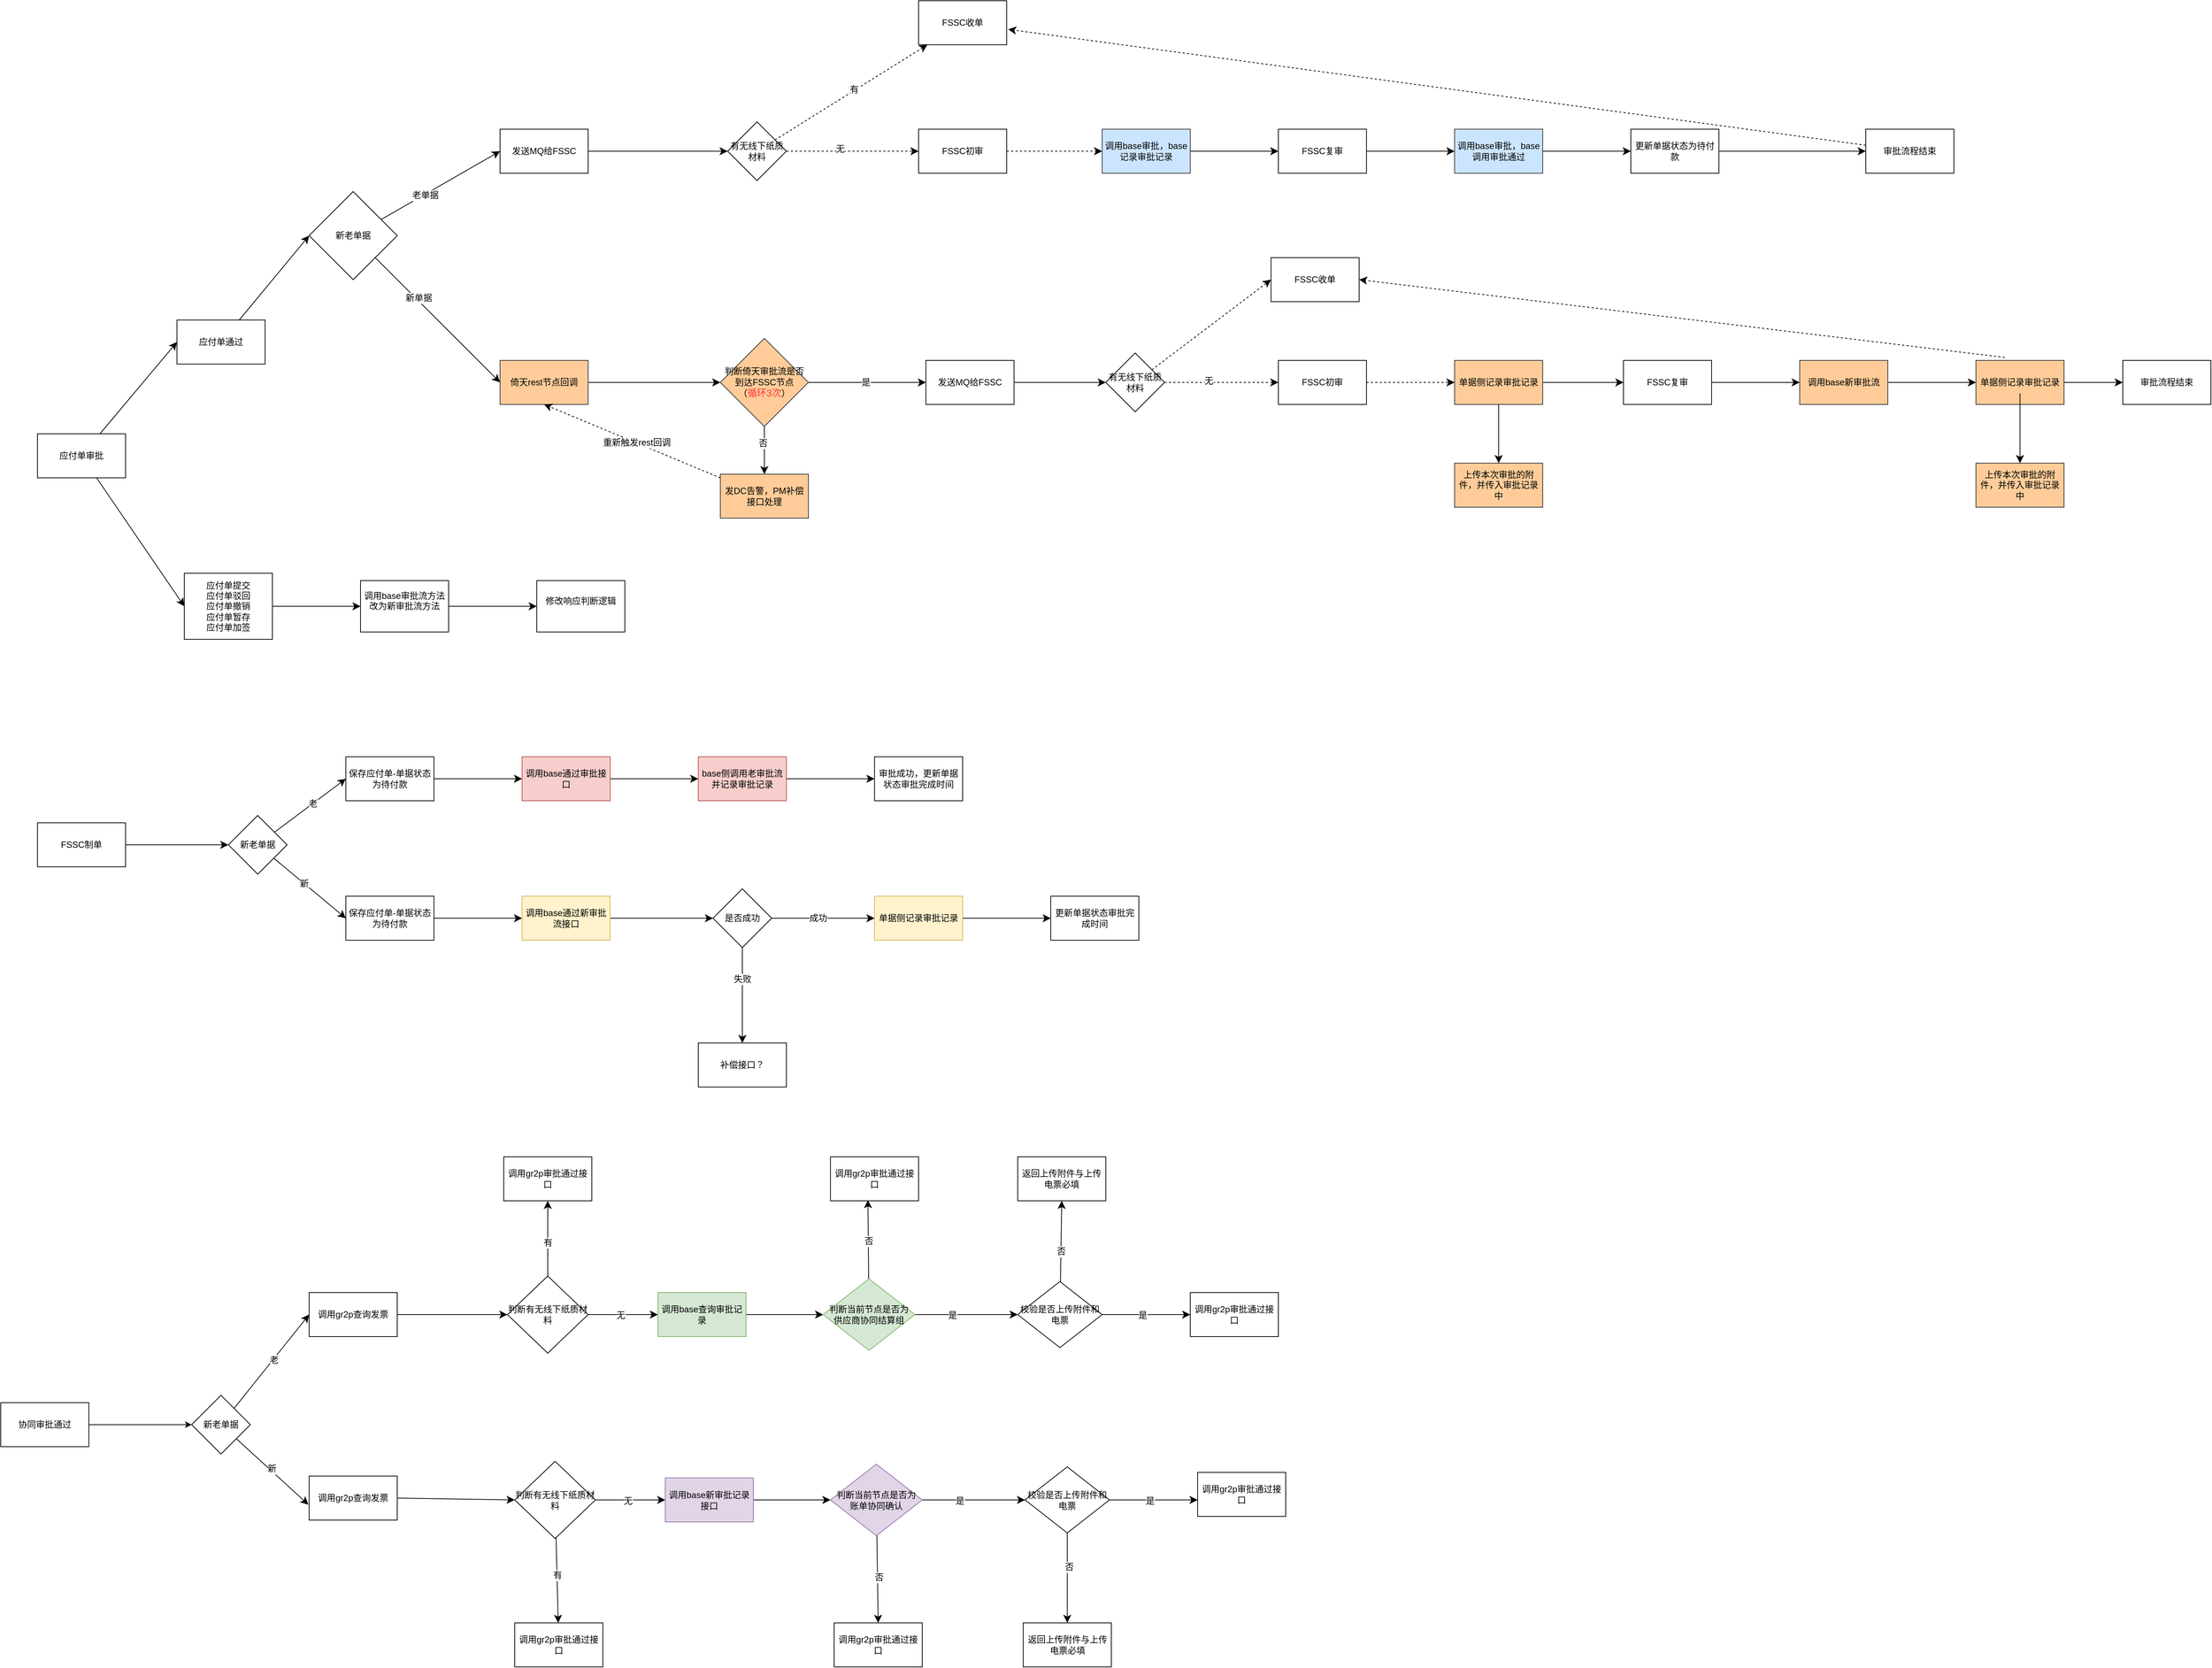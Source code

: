 <mxfile version="24.7.6">
  <diagram name="第 1 页" id="cN7nsFnijPlamDQdkUG-">
    <mxGraphModel dx="1687" dy="989" grid="1" gridSize="10" guides="1" tooltips="1" connect="1" arrows="1" fold="1" page="1" pageScale="1" pageWidth="5000" pageHeight="20000" math="0" shadow="0">
      <root>
        <mxCell id="0" />
        <mxCell id="1" parent="0" />
        <mxCell id="KhluZh3JoP7vQR8Mc1Ra-41" value="" style="edgeStyle=none;curved=1;rounded=0;orthogonalLoop=1;jettySize=auto;html=1;fontSize=12;startSize=8;endSize=8;entryX=0;entryY=0.5;entryDx=0;entryDy=0;" parent="1" source="KhluZh3JoP7vQR8Mc1Ra-43" target="KhluZh3JoP7vQR8Mc1Ra-45" edge="1">
          <mxGeometry relative="1" as="geometry" />
        </mxCell>
        <mxCell id="KhluZh3JoP7vQR8Mc1Ra-42" value="" style="edgeStyle=none;curved=1;rounded=0;orthogonalLoop=1;jettySize=auto;html=1;fontSize=12;startSize=8;endSize=8;entryX=0;entryY=0.5;entryDx=0;entryDy=0;" parent="1" source="KhluZh3JoP7vQR8Mc1Ra-43" target="KhluZh3JoP7vQR8Mc1Ra-46" edge="1">
          <mxGeometry relative="1" as="geometry" />
        </mxCell>
        <mxCell id="KhluZh3JoP7vQR8Mc1Ra-43" value="应付单审批" style="rounded=0;whiteSpace=wrap;html=1;" parent="1" vertex="1">
          <mxGeometry x="150" y="1490" width="120" height="60" as="geometry" />
        </mxCell>
        <mxCell id="KhluZh3JoP7vQR8Mc1Ra-44" value="" style="edgeStyle=none;curved=1;rounded=0;orthogonalLoop=1;jettySize=auto;html=1;fontSize=12;startSize=8;endSize=8;entryX=0;entryY=0.5;entryDx=0;entryDy=0;" parent="1" source="KhluZh3JoP7vQR8Mc1Ra-77" target="KhluZh3JoP7vQR8Mc1Ra-60" edge="1">
          <mxGeometry relative="1" as="geometry">
            <mxPoint x="664.906" y="1420.094" as="targetPoint" />
          </mxGeometry>
        </mxCell>
        <mxCell id="KhluZh3JoP7vQR8Mc1Ra-78" value="新单据" style="edgeLabel;html=1;align=center;verticalAlign=middle;resizable=0;points=[];fontSize=12;" parent="KhluZh3JoP7vQR8Mc1Ra-44" vertex="1" connectable="0">
          <mxGeometry x="-0.334" y="3" relative="1" as="geometry">
            <mxPoint as="offset" />
          </mxGeometry>
        </mxCell>
        <mxCell id="KhluZh3JoP7vQR8Mc1Ra-76" style="edgeStyle=none;curved=1;rounded=0;orthogonalLoop=1;jettySize=auto;html=1;fontSize=12;startSize=8;endSize=8;entryX=0;entryY=0.5;entryDx=0;entryDy=0;" parent="1" source="KhluZh3JoP7vQR8Mc1Ra-45" target="KhluZh3JoP7vQR8Mc1Ra-77" edge="1">
          <mxGeometry relative="1" as="geometry">
            <mxPoint x="570" y="1120" as="targetPoint" />
          </mxGeometry>
        </mxCell>
        <mxCell id="KhluZh3JoP7vQR8Mc1Ra-45" value="应付单通过" style="rounded=0;whiteSpace=wrap;html=1;" parent="1" vertex="1">
          <mxGeometry x="340" y="1335" width="120" height="60" as="geometry" />
        </mxCell>
        <mxCell id="KhluZh3JoP7vQR8Mc1Ra-125" value="" style="edgeStyle=none;curved=1;rounded=0;orthogonalLoop=1;jettySize=auto;html=1;fontSize=12;startSize=8;endSize=8;" parent="1" source="KhluZh3JoP7vQR8Mc1Ra-46" target="KhluZh3JoP7vQR8Mc1Ra-124" edge="1">
          <mxGeometry relative="1" as="geometry" />
        </mxCell>
        <mxCell id="KhluZh3JoP7vQR8Mc1Ra-46" value="&lt;div&gt;&lt;span style=&quot;background-color: initial;&quot;&gt;应付单提交&lt;/span&gt;&lt;br&gt;&lt;/div&gt;应付单驳回&lt;div&gt;应付单撤销&lt;br&gt;&lt;div&gt;应付单暂存&lt;/div&gt;&lt;div&gt;应付单加签&lt;/div&gt;&lt;/div&gt;" style="rounded=0;whiteSpace=wrap;html=1;" parent="1" vertex="1">
          <mxGeometry x="350" y="1680" width="120" height="90" as="geometry" />
        </mxCell>
        <mxCell id="KhluZh3JoP7vQR8Mc1Ra-71" value="是" style="edgeStyle=none;curved=1;rounded=0;orthogonalLoop=1;jettySize=auto;html=1;fontSize=12;startSize=8;endSize=8;" parent="1" edge="1">
          <mxGeometry relative="1" as="geometry">
            <mxPoint x="720" y="1445" as="sourcePoint" />
            <Array as="points" />
          </mxGeometry>
        </mxCell>
        <mxCell id="KhluZh3JoP7vQR8Mc1Ra-51" value="" style="edgeStyle=none;curved=1;rounded=0;orthogonalLoop=1;jettySize=auto;html=1;fontSize=12;startSize=8;endSize=8;dashed=1;" parent="1" source="KhluZh3JoP7vQR8Mc1Ra-52" target="KhluZh3JoP7vQR8Mc1Ra-54" edge="1">
          <mxGeometry relative="1" as="geometry" />
        </mxCell>
        <mxCell id="KhluZh3JoP7vQR8Mc1Ra-52" value="FSSC初审" style="whiteSpace=wrap;html=1;rounded=0;" parent="1" vertex="1">
          <mxGeometry x="1840" y="1390" width="120" height="60" as="geometry" />
        </mxCell>
        <mxCell id="KhluZh3JoP7vQR8Mc1Ra-53" value="" style="edgeStyle=none;curved=1;rounded=0;orthogonalLoop=1;jettySize=auto;html=1;fontSize=12;startSize=8;endSize=8;entryX=0;entryY=0.5;entryDx=0;entryDy=0;" parent="1" source="KhluZh3JoP7vQR8Mc1Ra-54" target="KhluZh3JoP7vQR8Mc1Ra-55" edge="1">
          <mxGeometry relative="1" as="geometry">
            <mxPoint x="2320" y="1420" as="targetPoint" />
          </mxGeometry>
        </mxCell>
        <mxCell id="2OkvmSdykoSW6WmN8zV1-83" value="" style="edgeStyle=none;shape=connector;curved=1;rounded=0;orthogonalLoop=1;jettySize=auto;html=1;strokeColor=default;align=center;verticalAlign=middle;fontFamily=Helvetica;fontSize=12;fontColor=default;labelBackgroundColor=default;startSize=8;endArrow=classic;endSize=8;" parent="1" source="KhluZh3JoP7vQR8Mc1Ra-54" target="2OkvmSdykoSW6WmN8zV1-82" edge="1">
          <mxGeometry relative="1" as="geometry" />
        </mxCell>
        <mxCell id="KhluZh3JoP7vQR8Mc1Ra-54" value="单据侧记录审批记录" style="whiteSpace=wrap;html=1;rounded=0;fillColor=#ffcc99;strokeColor=#36393d;" parent="1" vertex="1">
          <mxGeometry x="2080" y="1390" width="120" height="60" as="geometry" />
        </mxCell>
        <mxCell id="KhluZh3JoP7vQR8Mc1Ra-120" value="" style="edgeStyle=none;curved=1;rounded=0;orthogonalLoop=1;jettySize=auto;html=1;fontSize=12;startSize=8;endSize=8;" parent="1" source="KhluZh3JoP7vQR8Mc1Ra-55" target="KhluZh3JoP7vQR8Mc1Ra-119" edge="1">
          <mxGeometry relative="1" as="geometry" />
        </mxCell>
        <mxCell id="KhluZh3JoP7vQR8Mc1Ra-55" value="FSSC复审" style="whiteSpace=wrap;html=1;rounded=0;" parent="1" vertex="1">
          <mxGeometry x="2310" y="1390" width="120" height="60" as="geometry" />
        </mxCell>
        <mxCell id="2OkvmSdykoSW6WmN8zV1-76" value="" style="edgeStyle=none;shape=connector;curved=1;rounded=0;orthogonalLoop=1;jettySize=auto;html=1;strokeColor=default;align=center;verticalAlign=middle;fontFamily=Helvetica;fontSize=12;fontColor=default;labelBackgroundColor=default;startSize=8;endArrow=classic;endSize=8;" parent="1" source="KhluZh3JoP7vQR8Mc1Ra-56" target="2OkvmSdykoSW6WmN8zV1-75" edge="1">
          <mxGeometry relative="1" as="geometry" />
        </mxCell>
        <mxCell id="KhluZh3JoP7vQR8Mc1Ra-56" value="发送MQ给FSSC" style="whiteSpace=wrap;html=1;rounded=0;" parent="1" vertex="1">
          <mxGeometry x="1360" y="1390" width="120" height="60" as="geometry" />
        </mxCell>
        <mxCell id="KhluZh3JoP7vQR8Mc1Ra-59" value="" style="edgeStyle=none;curved=1;rounded=0;orthogonalLoop=1;jettySize=auto;html=1;fontSize=12;startSize=8;endSize=8;" parent="1" source="KhluZh3JoP7vQR8Mc1Ra-60" target="KhluZh3JoP7vQR8Mc1Ra-65" edge="1">
          <mxGeometry relative="1" as="geometry" />
        </mxCell>
        <mxCell id="KhluZh3JoP7vQR8Mc1Ra-60" value="倚天rest节点回调" style="rounded=0;whiteSpace=wrap;html=1;fillColor=#ffcc99;strokeColor=#36393d;" parent="1" vertex="1">
          <mxGeometry x="780" y="1390" width="120" height="60" as="geometry" />
        </mxCell>
        <mxCell id="KhluZh3JoP7vQR8Mc1Ra-61" value="" style="edgeStyle=none;curved=1;rounded=0;orthogonalLoop=1;jettySize=auto;html=1;fontSize=12;startSize=8;endSize=8;" parent="1" source="KhluZh3JoP7vQR8Mc1Ra-65" target="KhluZh3JoP7vQR8Mc1Ra-66" edge="1">
          <mxGeometry relative="1" as="geometry" />
        </mxCell>
        <mxCell id="KhluZh3JoP7vQR8Mc1Ra-62" value="否" style="edgeLabel;html=1;align=center;verticalAlign=middle;resizable=0;points=[];fontSize=12;" parent="KhluZh3JoP7vQR8Mc1Ra-61" vertex="1" connectable="0">
          <mxGeometry x="-0.292" y="-2" relative="1" as="geometry">
            <mxPoint as="offset" />
          </mxGeometry>
        </mxCell>
        <mxCell id="KhluZh3JoP7vQR8Mc1Ra-63" style="edgeStyle=none;curved=1;rounded=0;orthogonalLoop=1;jettySize=auto;html=1;fontSize=12;startSize=8;endSize=8;" parent="1" source="KhluZh3JoP7vQR8Mc1Ra-65" target="KhluZh3JoP7vQR8Mc1Ra-56" edge="1">
          <mxGeometry relative="1" as="geometry" />
        </mxCell>
        <mxCell id="KhluZh3JoP7vQR8Mc1Ra-64" value="是" style="edgeLabel;html=1;align=center;verticalAlign=middle;resizable=0;points=[];fontSize=12;" parent="KhluZh3JoP7vQR8Mc1Ra-63" vertex="1" connectable="0">
          <mxGeometry x="-0.033" relative="1" as="geometry">
            <mxPoint as="offset" />
          </mxGeometry>
        </mxCell>
        <mxCell id="KhluZh3JoP7vQR8Mc1Ra-65" value="判断倚天审批流是否到达FSSC节点&lt;div&gt;（&lt;font style=&quot;font-size: 13px;&quot; color=&quot;#ff3333&quot;&gt;循环3次&lt;/font&gt;）&lt;/div&gt;" style="rhombus;whiteSpace=wrap;html=1;rounded=0;fillColor=#ffcc99;strokeColor=#36393d;" parent="1" vertex="1">
          <mxGeometry x="1080" y="1360" width="120" height="120" as="geometry" />
        </mxCell>
        <mxCell id="KhluZh3JoP7vQR8Mc1Ra-66" value="发DC告警，PM补偿接口处理" style="whiteSpace=wrap;html=1;rounded=0;fillColor=#ffcc99;strokeColor=#36393d;" parent="1" vertex="1">
          <mxGeometry x="1080" y="1545" width="120" height="60" as="geometry" />
        </mxCell>
        <mxCell id="KhluZh3JoP7vQR8Mc1Ra-67" style="edgeStyle=none;curved=1;rounded=0;orthogonalLoop=1;jettySize=auto;html=1;fontSize=12;startSize=8;endSize=8;dashed=1;entryX=0.5;entryY=1;entryDx=0;entryDy=0;" parent="1" source="KhluZh3JoP7vQR8Mc1Ra-66" target="KhluZh3JoP7vQR8Mc1Ra-60" edge="1">
          <mxGeometry relative="1" as="geometry">
            <mxPoint x="830" y="1480" as="targetPoint" />
          </mxGeometry>
        </mxCell>
        <mxCell id="KhluZh3JoP7vQR8Mc1Ra-68" value="重新触发rest回调" style="edgeLabel;html=1;align=center;verticalAlign=middle;resizable=0;points=[];fontSize=12;" parent="KhluZh3JoP7vQR8Mc1Ra-67" vertex="1" connectable="0">
          <mxGeometry x="-0.047" y="-1" relative="1" as="geometry">
            <mxPoint as="offset" />
          </mxGeometry>
        </mxCell>
        <mxCell id="KhluZh3JoP7vQR8Mc1Ra-79" style="edgeStyle=none;curved=1;rounded=0;orthogonalLoop=1;jettySize=auto;html=1;fontSize=12;startSize=8;endSize=8;entryX=0;entryY=0.5;entryDx=0;entryDy=0;" parent="1" source="KhluZh3JoP7vQR8Mc1Ra-77" target="KhluZh3JoP7vQR8Mc1Ra-99" edge="1">
          <mxGeometry relative="1" as="geometry">
            <mxPoint x="750" y="1110" as="targetPoint" />
          </mxGeometry>
        </mxCell>
        <mxCell id="KhluZh3JoP7vQR8Mc1Ra-80" value="老单据" style="edgeLabel;html=1;align=center;verticalAlign=middle;resizable=0;points=[];fontSize=12;" parent="KhluZh3JoP7vQR8Mc1Ra-79" vertex="1" connectable="0">
          <mxGeometry x="-0.269" y="-1" relative="1" as="geometry">
            <mxPoint as="offset" />
          </mxGeometry>
        </mxCell>
        <mxCell id="KhluZh3JoP7vQR8Mc1Ra-77" value="新老单据" style="rhombus;whiteSpace=wrap;html=1;" parent="1" vertex="1">
          <mxGeometry x="520" y="1160" width="120" height="120" as="geometry" />
        </mxCell>
        <mxCell id="KhluZh3JoP7vQR8Mc1Ra-83" value="" style="edgeStyle=none;curved=1;rounded=0;orthogonalLoop=1;jettySize=auto;html=1;fontSize=12;startSize=8;endSize=8;dashed=1;" parent="1" source="KhluZh3JoP7vQR8Mc1Ra-84" target="KhluZh3JoP7vQR8Mc1Ra-86" edge="1">
          <mxGeometry relative="1" as="geometry" />
        </mxCell>
        <mxCell id="KhluZh3JoP7vQR8Mc1Ra-84" value="FSSC初审" style="whiteSpace=wrap;html=1;rounded=0;" parent="1" vertex="1">
          <mxGeometry x="1350" y="1075" width="120" height="60" as="geometry" />
        </mxCell>
        <mxCell id="KhluZh3JoP7vQR8Mc1Ra-112" value="" style="edgeStyle=none;curved=1;rounded=0;orthogonalLoop=1;jettySize=auto;html=1;fontSize=12;startSize=8;endSize=8;" parent="1" source="KhluZh3JoP7vQR8Mc1Ra-86" target="KhluZh3JoP7vQR8Mc1Ra-111" edge="1">
          <mxGeometry relative="1" as="geometry" />
        </mxCell>
        <mxCell id="KhluZh3JoP7vQR8Mc1Ra-86" value="调用base审批，base记录审批记录" style="whiteSpace=wrap;html=1;rounded=0;fillColor=#cce5ff;strokeColor=#36393d;" parent="1" vertex="1">
          <mxGeometry x="1600" y="1075" width="120" height="60" as="geometry" />
        </mxCell>
        <mxCell id="KhluZh3JoP7vQR8Mc1Ra-102" value="" style="edgeStyle=none;curved=1;rounded=0;orthogonalLoop=1;jettySize=auto;html=1;fontSize=12;startSize=8;endSize=8;" parent="1" source="KhluZh3JoP7vQR8Mc1Ra-99" target="KhluZh3JoP7vQR8Mc1Ra-101" edge="1">
          <mxGeometry relative="1" as="geometry" />
        </mxCell>
        <mxCell id="KhluZh3JoP7vQR8Mc1Ra-99" value="发送MQ给FSSC" style="whiteSpace=wrap;html=1;rounded=0;" parent="1" vertex="1">
          <mxGeometry x="780" y="1075" width="120" height="60" as="geometry" />
        </mxCell>
        <mxCell id="KhluZh3JoP7vQR8Mc1Ra-103" style="edgeStyle=none;curved=1;rounded=0;orthogonalLoop=1;jettySize=auto;html=1;fontSize=12;startSize=8;endSize=8;dashed=1;" parent="1" source="KhluZh3JoP7vQR8Mc1Ra-101" target="KhluZh3JoP7vQR8Mc1Ra-84" edge="1">
          <mxGeometry relative="1" as="geometry" />
        </mxCell>
        <mxCell id="KhluZh3JoP7vQR8Mc1Ra-104" value="无" style="edgeLabel;html=1;align=center;verticalAlign=middle;resizable=0;points=[];fontSize=12;" parent="KhluZh3JoP7vQR8Mc1Ra-103" vertex="1" connectable="0">
          <mxGeometry x="-0.189" y="3" relative="1" as="geometry">
            <mxPoint as="offset" />
          </mxGeometry>
        </mxCell>
        <mxCell id="KhluZh3JoP7vQR8Mc1Ra-107" value="" style="edgeStyle=none;curved=1;rounded=0;orthogonalLoop=1;jettySize=auto;html=1;fontSize=12;startSize=8;endSize=8;dashed=1;" parent="1" source="KhluZh3JoP7vQR8Mc1Ra-101" target="KhluZh3JoP7vQR8Mc1Ra-106" edge="1">
          <mxGeometry relative="1" as="geometry" />
        </mxCell>
        <mxCell id="KhluZh3JoP7vQR8Mc1Ra-108" value="有" style="edgeLabel;html=1;align=center;verticalAlign=middle;resizable=0;points=[];fontSize=12;" parent="KhluZh3JoP7vQR8Mc1Ra-107" vertex="1" connectable="0">
          <mxGeometry x="0.042" y="1" relative="1" as="geometry">
            <mxPoint as="offset" />
          </mxGeometry>
        </mxCell>
        <mxCell id="KhluZh3JoP7vQR8Mc1Ra-101" value="有无线下纸质材料" style="rhombus;whiteSpace=wrap;html=1;rounded=0;" parent="1" vertex="1">
          <mxGeometry x="1090" y="1065" width="80" height="80" as="geometry" />
        </mxCell>
        <mxCell id="KhluZh3JoP7vQR8Mc1Ra-106" value="FSSC收单" style="whiteSpace=wrap;html=1;rounded=0;" parent="1" vertex="1">
          <mxGeometry x="1350" y="900" width="120" height="60" as="geometry" />
        </mxCell>
        <mxCell id="KhluZh3JoP7vQR8Mc1Ra-114" value="" style="edgeStyle=none;curved=1;rounded=0;orthogonalLoop=1;jettySize=auto;html=1;fontSize=12;startSize=8;endSize=8;" parent="1" source="KhluZh3JoP7vQR8Mc1Ra-111" target="KhluZh3JoP7vQR8Mc1Ra-113" edge="1">
          <mxGeometry relative="1" as="geometry" />
        </mxCell>
        <mxCell id="KhluZh3JoP7vQR8Mc1Ra-111" value="FSSC复审" style="whiteSpace=wrap;html=1;rounded=0;" parent="1" vertex="1">
          <mxGeometry x="1840" y="1075" width="120" height="60" as="geometry" />
        </mxCell>
        <mxCell id="KhluZh3JoP7vQR8Mc1Ra-116" value="" style="edgeStyle=none;curved=1;rounded=0;orthogonalLoop=1;jettySize=auto;html=1;fontSize=12;startSize=8;endSize=8;" parent="1" source="KhluZh3JoP7vQR8Mc1Ra-113" target="KhluZh3JoP7vQR8Mc1Ra-115" edge="1">
          <mxGeometry relative="1" as="geometry" />
        </mxCell>
        <mxCell id="KhluZh3JoP7vQR8Mc1Ra-113" value="调用base审批，base调用审批通过" style="whiteSpace=wrap;html=1;rounded=0;fillColor=#cce5ff;strokeColor=#36393d;" parent="1" vertex="1">
          <mxGeometry x="2080" y="1075" width="120" height="60" as="geometry" />
        </mxCell>
        <mxCell id="KhluZh3JoP7vQR8Mc1Ra-118" value="" style="edgeStyle=none;curved=1;rounded=0;orthogonalLoop=1;jettySize=auto;html=1;fontSize=12;startSize=8;endSize=8;" parent="1" source="KhluZh3JoP7vQR8Mc1Ra-115" target="KhluZh3JoP7vQR8Mc1Ra-117" edge="1">
          <mxGeometry relative="1" as="geometry" />
        </mxCell>
        <mxCell id="KhluZh3JoP7vQR8Mc1Ra-115" value="更新单据状态为待付款" style="whiteSpace=wrap;html=1;rounded=0;" parent="1" vertex="1">
          <mxGeometry x="2320" y="1075" width="120" height="60" as="geometry" />
        </mxCell>
        <mxCell id="KhluZh3JoP7vQR8Mc1Ra-123" style="edgeStyle=none;curved=1;rounded=0;orthogonalLoop=1;jettySize=auto;html=1;fontSize=12;startSize=8;endSize=8;entryX=1.017;entryY=0.65;entryDx=0;entryDy=0;entryPerimeter=0;dashed=1;" parent="1" source="KhluZh3JoP7vQR8Mc1Ra-117" target="KhluZh3JoP7vQR8Mc1Ra-106" edge="1">
          <mxGeometry relative="1" as="geometry">
            <mxPoint x="1860" y="940" as="targetPoint" />
          </mxGeometry>
        </mxCell>
        <mxCell id="KhluZh3JoP7vQR8Mc1Ra-117" value="审批流程结束" style="whiteSpace=wrap;html=1;rounded=0;" parent="1" vertex="1">
          <mxGeometry x="2640" y="1075" width="120" height="60" as="geometry" />
        </mxCell>
        <mxCell id="KhluZh3JoP7vQR8Mc1Ra-122" value="" style="edgeStyle=none;curved=1;rounded=0;orthogonalLoop=1;jettySize=auto;html=1;fontSize=12;startSize=8;endSize=8;entryX=0;entryY=0.5;entryDx=0;entryDy=0;" parent="1" source="KhluZh3JoP7vQR8Mc1Ra-119" target="KhluZh3JoP7vQR8Mc1Ra-121" edge="1">
          <mxGeometry relative="1" as="geometry">
            <mxPoint x="2790" y="1420" as="targetPoint" />
          </mxGeometry>
        </mxCell>
        <mxCell id="KhluZh3JoP7vQR8Mc1Ra-119" value="调用base新审批流" style="whiteSpace=wrap;html=1;rounded=0;fillColor=#ffcc99;strokeColor=#36393d;" parent="1" vertex="1">
          <mxGeometry x="2550" y="1390" width="120" height="60" as="geometry" />
        </mxCell>
        <mxCell id="2OkvmSdykoSW6WmN8zV1-81" style="edgeStyle=none;shape=connector;curved=1;rounded=0;orthogonalLoop=1;jettySize=auto;html=1;entryX=1;entryY=0.5;entryDx=0;entryDy=0;strokeColor=default;align=center;verticalAlign=middle;fontFamily=Helvetica;fontSize=12;fontColor=default;labelBackgroundColor=default;startSize=8;endArrow=classic;endSize=8;dashed=1;exitX=0.327;exitY=-0.067;exitDx=0;exitDy=0;exitPerimeter=0;" parent="1" source="KhluZh3JoP7vQR8Mc1Ra-121" target="2OkvmSdykoSW6WmN8zV1-80" edge="1">
          <mxGeometry relative="1" as="geometry">
            <mxPoint x="2790" y="1432.135" as="sourcePoint" />
          </mxGeometry>
        </mxCell>
        <mxCell id="2OkvmSdykoSW6WmN8zV1-87" value="" style="edgeStyle=none;shape=connector;curved=1;rounded=0;orthogonalLoop=1;jettySize=auto;html=1;strokeColor=default;align=center;verticalAlign=middle;fontFamily=Helvetica;fontSize=12;fontColor=default;labelBackgroundColor=default;startSize=8;endArrow=classic;endSize=8;" parent="1" source="KhluZh3JoP7vQR8Mc1Ra-121" target="2OkvmSdykoSW6WmN8zV1-86" edge="1">
          <mxGeometry relative="1" as="geometry" />
        </mxCell>
        <mxCell id="KhluZh3JoP7vQR8Mc1Ra-121" value="单据侧记录审批记录" style="whiteSpace=wrap;html=1;rounded=0;fillColor=#ffcc99;strokeColor=#36393d;" parent="1" vertex="1">
          <mxGeometry x="2790" y="1390" width="120" height="60" as="geometry" />
        </mxCell>
        <mxCell id="KhluZh3JoP7vQR8Mc1Ra-127" value="" style="edgeStyle=none;curved=1;rounded=0;orthogonalLoop=1;jettySize=auto;html=1;fontSize=12;startSize=8;endSize=8;" parent="1" source="KhluZh3JoP7vQR8Mc1Ra-124" target="KhluZh3JoP7vQR8Mc1Ra-126" edge="1">
          <mxGeometry relative="1" as="geometry" />
        </mxCell>
        <mxCell id="KhluZh3JoP7vQR8Mc1Ra-124" value="&lt;div&gt;&lt;span style=&quot;background-color: initial;&quot;&gt;调用base审批流方法改为新审批流方法&lt;/span&gt;&lt;br&gt;&lt;/div&gt;&lt;div&gt;&lt;div&gt;&lt;br&gt;&lt;/div&gt;&lt;/div&gt;" style="rounded=0;whiteSpace=wrap;html=1;align=center;" parent="1" vertex="1">
          <mxGeometry x="590" y="1690" width="120" height="70" as="geometry" />
        </mxCell>
        <mxCell id="KhluZh3JoP7vQR8Mc1Ra-126" value="&lt;div&gt;修改响应判断逻辑&lt;/div&gt;&lt;div&gt;&lt;div&gt;&lt;br&gt;&lt;/div&gt;&lt;/div&gt;" style="rounded=0;whiteSpace=wrap;html=1;" parent="1" vertex="1">
          <mxGeometry x="830" y="1690" width="120" height="70" as="geometry" />
        </mxCell>
        <mxCell id="KhluZh3JoP7vQR8Mc1Ra-133" value="" style="edgeStyle=none;curved=1;rounded=0;orthogonalLoop=1;jettySize=auto;html=1;fontSize=12;startSize=8;endSize=8;" parent="1" source="KhluZh3JoP7vQR8Mc1Ra-128" target="KhluZh3JoP7vQR8Mc1Ra-132" edge="1">
          <mxGeometry relative="1" as="geometry" />
        </mxCell>
        <mxCell id="KhluZh3JoP7vQR8Mc1Ra-128" value="FSSC制单" style="rounded=0;whiteSpace=wrap;html=1;" parent="1" vertex="1">
          <mxGeometry x="150" y="2020" width="120" height="60" as="geometry" />
        </mxCell>
        <mxCell id="KhluZh3JoP7vQR8Mc1Ra-146" value="" style="edgeStyle=none;curved=1;rounded=0;orthogonalLoop=1;jettySize=auto;html=1;fontSize=12;startSize=8;endSize=8;" parent="1" source="KhluZh3JoP7vQR8Mc1Ra-129" target="KhluZh3JoP7vQR8Mc1Ra-145" edge="1">
          <mxGeometry relative="1" as="geometry" />
        </mxCell>
        <mxCell id="KhluZh3JoP7vQR8Mc1Ra-129" value="保存应付单-单据状态为待付款" style="rounded=0;whiteSpace=wrap;html=1;" parent="1" vertex="1">
          <mxGeometry x="570" y="1930" width="120" height="60" as="geometry" />
        </mxCell>
        <mxCell id="KhluZh3JoP7vQR8Mc1Ra-134" style="edgeStyle=none;curved=1;rounded=0;orthogonalLoop=1;jettySize=auto;html=1;entryX=0;entryY=0.5;entryDx=0;entryDy=0;fontSize=12;startSize=8;endSize=8;" parent="1" source="KhluZh3JoP7vQR8Mc1Ra-132" target="KhluZh3JoP7vQR8Mc1Ra-129" edge="1">
          <mxGeometry relative="1" as="geometry" />
        </mxCell>
        <mxCell id="KhluZh3JoP7vQR8Mc1Ra-144" value="老" style="edgeLabel;html=1;align=center;verticalAlign=middle;resizable=0;points=[];fontSize=12;" parent="KhluZh3JoP7vQR8Mc1Ra-134" vertex="1" connectable="0">
          <mxGeometry x="0.071" relative="1" as="geometry">
            <mxPoint as="offset" />
          </mxGeometry>
        </mxCell>
        <mxCell id="KhluZh3JoP7vQR8Mc1Ra-138" style="edgeStyle=none;curved=1;rounded=0;orthogonalLoop=1;jettySize=auto;html=1;entryX=0;entryY=0.5;entryDx=0;entryDy=0;fontSize=12;startSize=8;endSize=8;" parent="1" source="KhluZh3JoP7vQR8Mc1Ra-132" target="KhluZh3JoP7vQR8Mc1Ra-136" edge="1">
          <mxGeometry relative="1" as="geometry" />
        </mxCell>
        <mxCell id="KhluZh3JoP7vQR8Mc1Ra-141" value="新" style="edgeLabel;html=1;align=center;verticalAlign=middle;resizable=0;points=[];fontSize=12;" parent="KhluZh3JoP7vQR8Mc1Ra-138" vertex="1" connectable="0">
          <mxGeometry x="-0.166" relative="1" as="geometry">
            <mxPoint as="offset" />
          </mxGeometry>
        </mxCell>
        <mxCell id="KhluZh3JoP7vQR8Mc1Ra-132" value="新老单据" style="rhombus;whiteSpace=wrap;html=1;rounded=0;" parent="1" vertex="1">
          <mxGeometry x="410" y="2010" width="80" height="80" as="geometry" />
        </mxCell>
        <mxCell id="KhluZh3JoP7vQR8Mc1Ra-152" value="" style="edgeStyle=none;curved=1;rounded=0;orthogonalLoop=1;jettySize=auto;html=1;fontSize=12;startSize=8;endSize=8;" parent="1" source="KhluZh3JoP7vQR8Mc1Ra-136" target="KhluZh3JoP7vQR8Mc1Ra-151" edge="1">
          <mxGeometry relative="1" as="geometry" />
        </mxCell>
        <mxCell id="KhluZh3JoP7vQR8Mc1Ra-136" value="保存应付单-单据状态为待付款" style="whiteSpace=wrap;html=1;rounded=0;" parent="1" vertex="1">
          <mxGeometry x="570" y="2120" width="120" height="60" as="geometry" />
        </mxCell>
        <mxCell id="KhluZh3JoP7vQR8Mc1Ra-148" value="" style="edgeStyle=none;curved=1;rounded=0;orthogonalLoop=1;jettySize=auto;html=1;fontSize=12;startSize=8;endSize=8;" parent="1" source="KhluZh3JoP7vQR8Mc1Ra-145" target="KhluZh3JoP7vQR8Mc1Ra-147" edge="1">
          <mxGeometry relative="1" as="geometry" />
        </mxCell>
        <mxCell id="KhluZh3JoP7vQR8Mc1Ra-145" value="调用base通过审批接口" style="rounded=0;whiteSpace=wrap;html=1;fillColor=#f8cecc;strokeColor=#b85450;" parent="1" vertex="1">
          <mxGeometry x="810" y="1930" width="120" height="60" as="geometry" />
        </mxCell>
        <mxCell id="KhluZh3JoP7vQR8Mc1Ra-150" value="" style="edgeStyle=none;curved=1;rounded=0;orthogonalLoop=1;jettySize=auto;html=1;fontSize=12;startSize=8;endSize=8;" parent="1" source="KhluZh3JoP7vQR8Mc1Ra-147" target="KhluZh3JoP7vQR8Mc1Ra-149" edge="1">
          <mxGeometry relative="1" as="geometry" />
        </mxCell>
        <mxCell id="KhluZh3JoP7vQR8Mc1Ra-147" value="base侧调用老审批流并记录审批记录" style="rounded=0;whiteSpace=wrap;html=1;fillColor=#f8cecc;strokeColor=#b85450;" parent="1" vertex="1">
          <mxGeometry x="1050" y="1930" width="120" height="60" as="geometry" />
        </mxCell>
        <mxCell id="KhluZh3JoP7vQR8Mc1Ra-149" value="审批成功，更新单据状态审批完成时间" style="whiteSpace=wrap;html=1;rounded=0;" parent="1" vertex="1">
          <mxGeometry x="1290" y="1930" width="120" height="60" as="geometry" />
        </mxCell>
        <mxCell id="KhluZh3JoP7vQR8Mc1Ra-158" value="" style="edgeStyle=none;curved=1;rounded=0;orthogonalLoop=1;jettySize=auto;html=1;fontSize=12;startSize=8;endSize=8;" parent="1" source="KhluZh3JoP7vQR8Mc1Ra-151" target="KhluZh3JoP7vQR8Mc1Ra-157" edge="1">
          <mxGeometry relative="1" as="geometry" />
        </mxCell>
        <mxCell id="KhluZh3JoP7vQR8Mc1Ra-151" value="调用base通过新审批流接口" style="whiteSpace=wrap;html=1;rounded=0;fillColor=#fff2cc;strokeColor=#d6b656;" parent="1" vertex="1">
          <mxGeometry x="810" y="2120" width="120" height="60" as="geometry" />
        </mxCell>
        <mxCell id="KhluZh3JoP7vQR8Mc1Ra-156" value="" style="edgeStyle=none;curved=1;rounded=0;orthogonalLoop=1;jettySize=auto;html=1;fontSize=12;startSize=8;endSize=8;" parent="1" source="KhluZh3JoP7vQR8Mc1Ra-153" target="KhluZh3JoP7vQR8Mc1Ra-155" edge="1">
          <mxGeometry relative="1" as="geometry" />
        </mxCell>
        <mxCell id="KhluZh3JoP7vQR8Mc1Ra-153" value="单据侧记录审批记录" style="whiteSpace=wrap;html=1;rounded=0;fillColor=#fff2cc;strokeColor=#d6b656;" parent="1" vertex="1">
          <mxGeometry x="1290" y="2120" width="120" height="60" as="geometry" />
        </mxCell>
        <mxCell id="KhluZh3JoP7vQR8Mc1Ra-155" value="更新单据状态审批完成时间" style="whiteSpace=wrap;html=1;rounded=0;" parent="1" vertex="1">
          <mxGeometry x="1530" y="2120" width="120" height="60" as="geometry" />
        </mxCell>
        <mxCell id="KhluZh3JoP7vQR8Mc1Ra-159" style="edgeStyle=none;curved=1;rounded=0;orthogonalLoop=1;jettySize=auto;html=1;entryX=0;entryY=0.5;entryDx=0;entryDy=0;fontSize=12;startSize=8;endSize=8;" parent="1" source="KhluZh3JoP7vQR8Mc1Ra-157" target="KhluZh3JoP7vQR8Mc1Ra-153" edge="1">
          <mxGeometry relative="1" as="geometry" />
        </mxCell>
        <mxCell id="KhluZh3JoP7vQR8Mc1Ra-160" value="成功" style="edgeLabel;html=1;align=center;verticalAlign=middle;resizable=0;points=[];fontSize=12;" parent="KhluZh3JoP7vQR8Mc1Ra-159" vertex="1" connectable="0">
          <mxGeometry x="-0.1" relative="1" as="geometry">
            <mxPoint as="offset" />
          </mxGeometry>
        </mxCell>
        <mxCell id="KhluZh3JoP7vQR8Mc1Ra-162" value="" style="edgeStyle=none;curved=1;rounded=0;orthogonalLoop=1;jettySize=auto;html=1;fontSize=12;startSize=8;endSize=8;" parent="1" source="KhluZh3JoP7vQR8Mc1Ra-157" target="KhluZh3JoP7vQR8Mc1Ra-161" edge="1">
          <mxGeometry relative="1" as="geometry" />
        </mxCell>
        <mxCell id="KhluZh3JoP7vQR8Mc1Ra-163" value="失败" style="edgeLabel;html=1;align=center;verticalAlign=middle;resizable=0;points=[];fontSize=12;" parent="KhluZh3JoP7vQR8Mc1Ra-162" vertex="1" connectable="0">
          <mxGeometry x="-0.339" relative="1" as="geometry">
            <mxPoint as="offset" />
          </mxGeometry>
        </mxCell>
        <mxCell id="KhluZh3JoP7vQR8Mc1Ra-157" value="是否成功" style="rhombus;whiteSpace=wrap;html=1;rounded=0;" parent="1" vertex="1">
          <mxGeometry x="1070" y="2110" width="80" height="80" as="geometry" />
        </mxCell>
        <mxCell id="KhluZh3JoP7vQR8Mc1Ra-161" value="补偿接口？" style="whiteSpace=wrap;html=1;rounded=0;" parent="1" vertex="1">
          <mxGeometry x="1050" y="2320" width="120" height="60" as="geometry" />
        </mxCell>
        <mxCell id="2OkvmSdykoSW6WmN8zV1-4" value="" style="edgeStyle=orthogonalEdgeStyle;rounded=0;orthogonalLoop=1;jettySize=auto;html=1;" parent="1" source="KhluZh3JoP7vQR8Mc1Ra-164" target="2OkvmSdykoSW6WmN8zV1-3" edge="1">
          <mxGeometry relative="1" as="geometry" />
        </mxCell>
        <mxCell id="KhluZh3JoP7vQR8Mc1Ra-164" value="协同审批通过" style="rounded=0;whiteSpace=wrap;html=1;" parent="1" vertex="1">
          <mxGeometry x="100" y="2810" width="120" height="60" as="geometry" />
        </mxCell>
        <mxCell id="2OkvmSdykoSW6WmN8zV1-12" style="edgeStyle=none;shape=connector;curved=1;rounded=0;orthogonalLoop=1;jettySize=auto;html=1;entryX=0;entryY=0.5;entryDx=0;entryDy=0;strokeColor=default;align=center;verticalAlign=middle;fontFamily=Helvetica;fontSize=12;fontColor=default;labelBackgroundColor=default;startSize=8;endArrow=classic;endSize=8;" parent="1" source="2OkvmSdykoSW6WmN8zV1-3" target="2OkvmSdykoSW6WmN8zV1-7" edge="1">
          <mxGeometry relative="1" as="geometry" />
        </mxCell>
        <mxCell id="2OkvmSdykoSW6WmN8zV1-13" value="老" style="edgeLabel;html=1;align=center;verticalAlign=middle;resizable=0;points=[];fontFamily=Helvetica;fontSize=12;fontColor=default;labelBackgroundColor=default;" parent="2OkvmSdykoSW6WmN8zV1-12" vertex="1" connectable="0">
          <mxGeometry x="0.042" y="-1" relative="1" as="geometry">
            <mxPoint as="offset" />
          </mxGeometry>
        </mxCell>
        <mxCell id="2OkvmSdykoSW6WmN8zV1-3" value="新老单据" style="rhombus;whiteSpace=wrap;html=1;rounded=0;" parent="1" vertex="1">
          <mxGeometry x="360" y="2800" width="80" height="80" as="geometry" />
        </mxCell>
        <mxCell id="2OkvmSdykoSW6WmN8zV1-17" value="" style="edgeStyle=none;shape=connector;curved=1;rounded=0;orthogonalLoop=1;jettySize=auto;html=1;strokeColor=default;align=center;verticalAlign=middle;fontFamily=Helvetica;fontSize=12;fontColor=default;labelBackgroundColor=default;startSize=8;endArrow=classic;endSize=8;entryX=0;entryY=0.5;entryDx=0;entryDy=0;" parent="1" source="2OkvmSdykoSW6WmN8zV1-7" target="2OkvmSdykoSW6WmN8zV1-16" edge="1">
          <mxGeometry relative="1" as="geometry" />
        </mxCell>
        <mxCell id="2OkvmSdykoSW6WmN8zV1-7" value="调用gr2p查询发票" style="rounded=0;whiteSpace=wrap;html=1;" parent="1" vertex="1">
          <mxGeometry x="520" y="2660" width="120" height="60" as="geometry" />
        </mxCell>
        <mxCell id="2OkvmSdykoSW6WmN8zV1-21" value="" style="edgeStyle=none;shape=connector;curved=1;rounded=0;orthogonalLoop=1;jettySize=auto;html=1;strokeColor=default;align=center;verticalAlign=middle;fontFamily=Helvetica;fontSize=12;fontColor=default;labelBackgroundColor=default;startSize=8;endArrow=classic;endSize=8;exitX=1;exitY=0.5;exitDx=0;exitDy=0;" parent="1" source="2OkvmSdykoSW6WmN8zV1-16" target="2OkvmSdykoSW6WmN8zV1-20" edge="1">
          <mxGeometry relative="1" as="geometry" />
        </mxCell>
        <mxCell id="2OkvmSdykoSW6WmN8zV1-23" value="无" style="edgeLabel;html=1;align=center;verticalAlign=middle;resizable=0;points=[];fontFamily=Helvetica;fontSize=12;fontColor=default;labelBackgroundColor=default;" parent="2OkvmSdykoSW6WmN8zV1-21" vertex="1" connectable="0">
          <mxGeometry x="-0.088" y="-1" relative="1" as="geometry">
            <mxPoint as="offset" />
          </mxGeometry>
        </mxCell>
        <mxCell id="2OkvmSdykoSW6WmN8zV1-44" value="" style="edgeStyle=none;shape=connector;curved=1;rounded=0;orthogonalLoop=1;jettySize=auto;html=1;strokeColor=default;align=center;verticalAlign=middle;fontFamily=Helvetica;fontSize=12;fontColor=default;labelBackgroundColor=default;startSize=8;endArrow=classic;endSize=8;" parent="1" source="2OkvmSdykoSW6WmN8zV1-16" target="2OkvmSdykoSW6WmN8zV1-43" edge="1">
          <mxGeometry relative="1" as="geometry" />
        </mxCell>
        <mxCell id="2OkvmSdykoSW6WmN8zV1-48" value="有" style="edgeLabel;html=1;align=center;verticalAlign=middle;resizable=0;points=[];fontFamily=Helvetica;fontSize=12;fontColor=default;labelBackgroundColor=default;" parent="2OkvmSdykoSW6WmN8zV1-44" vertex="1" connectable="0">
          <mxGeometry x="-0.112" relative="1" as="geometry">
            <mxPoint as="offset" />
          </mxGeometry>
        </mxCell>
        <mxCell id="2OkvmSdykoSW6WmN8zV1-16" value="判断有无线下纸质材料" style="rhombus;whiteSpace=wrap;html=1;rounded=0;" parent="1" vertex="1">
          <mxGeometry x="790" y="2637.5" width="110" height="105" as="geometry" />
        </mxCell>
        <mxCell id="2OkvmSdykoSW6WmN8zV1-25" value="" style="edgeStyle=none;shape=connector;curved=1;rounded=0;orthogonalLoop=1;jettySize=auto;html=1;strokeColor=default;align=center;verticalAlign=middle;fontFamily=Helvetica;fontSize=12;fontColor=default;labelBackgroundColor=default;startSize=8;endArrow=classic;endSize=8;" parent="1" source="2OkvmSdykoSW6WmN8zV1-20" target="2OkvmSdykoSW6WmN8zV1-24" edge="1">
          <mxGeometry relative="1" as="geometry" />
        </mxCell>
        <mxCell id="2OkvmSdykoSW6WmN8zV1-20" value="调用base查询审批记录" style="whiteSpace=wrap;html=1;rounded=0;fillColor=#d5e8d4;strokeColor=#82b366;" parent="1" vertex="1">
          <mxGeometry x="995" y="2660" width="120" height="60" as="geometry" />
        </mxCell>
        <mxCell id="2OkvmSdykoSW6WmN8zV1-29" value="" style="edgeStyle=none;shape=connector;curved=1;rounded=0;orthogonalLoop=1;jettySize=auto;html=1;strokeColor=default;align=center;verticalAlign=middle;fontFamily=Helvetica;fontSize=12;fontColor=default;labelBackgroundColor=default;startSize=8;endArrow=classic;endSize=8;" parent="1" source="2OkvmSdykoSW6WmN8zV1-24" target="2OkvmSdykoSW6WmN8zV1-28" edge="1">
          <mxGeometry relative="1" as="geometry" />
        </mxCell>
        <mxCell id="2OkvmSdykoSW6WmN8zV1-31" value="是" style="edgeLabel;html=1;align=center;verticalAlign=middle;resizable=0;points=[];fontFamily=Helvetica;fontSize=12;fontColor=default;labelBackgroundColor=default;" parent="2OkvmSdykoSW6WmN8zV1-29" vertex="1" connectable="0">
          <mxGeometry x="-0.271" y="-1" relative="1" as="geometry">
            <mxPoint as="offset" />
          </mxGeometry>
        </mxCell>
        <mxCell id="2OkvmSdykoSW6WmN8zV1-41" value="" style="edgeStyle=none;shape=connector;curved=1;rounded=0;orthogonalLoop=1;jettySize=auto;html=1;strokeColor=default;align=center;verticalAlign=middle;fontFamily=Helvetica;fontSize=12;fontColor=default;labelBackgroundColor=default;startSize=8;endArrow=classic;endSize=8;entryX=0.425;entryY=0.983;entryDx=0;entryDy=0;entryPerimeter=0;" parent="1" source="2OkvmSdykoSW6WmN8zV1-24" target="2OkvmSdykoSW6WmN8zV1-45" edge="1">
          <mxGeometry relative="1" as="geometry">
            <mxPoint x="1282.5" y="2542.5" as="targetPoint" />
          </mxGeometry>
        </mxCell>
        <mxCell id="2OkvmSdykoSW6WmN8zV1-42" value="否" style="edgeLabel;html=1;align=center;verticalAlign=middle;resizable=0;points=[];fontFamily=Helvetica;fontSize=12;fontColor=default;labelBackgroundColor=default;" parent="2OkvmSdykoSW6WmN8zV1-41" vertex="1" connectable="0">
          <mxGeometry x="-0.043" y="1" relative="1" as="geometry">
            <mxPoint x="1" as="offset" />
          </mxGeometry>
        </mxCell>
        <mxCell id="2OkvmSdykoSW6WmN8zV1-24" value="判断当前节点是否为&lt;div&gt;供应商协同结算组&lt;/div&gt;" style="rhombus;whiteSpace=wrap;html=1;rounded=0;fillColor=#d5e8d4;strokeColor=#82b366;" parent="1" vertex="1">
          <mxGeometry x="1220" y="2641.25" width="125" height="97.5" as="geometry" />
        </mxCell>
        <mxCell id="2OkvmSdykoSW6WmN8zV1-35" value="" style="edgeStyle=none;shape=connector;curved=1;rounded=0;orthogonalLoop=1;jettySize=auto;html=1;strokeColor=default;align=center;verticalAlign=middle;fontFamily=Helvetica;fontSize=12;fontColor=default;labelBackgroundColor=default;startSize=8;endArrow=classic;endSize=8;entryX=0;entryY=0.5;entryDx=0;entryDy=0;" parent="1" source="2OkvmSdykoSW6WmN8zV1-28" target="2OkvmSdykoSW6WmN8zV1-47" edge="1">
          <mxGeometry relative="1" as="geometry">
            <mxPoint x="1710" y="2690" as="targetPoint" />
          </mxGeometry>
        </mxCell>
        <mxCell id="2OkvmSdykoSW6WmN8zV1-36" value="是" style="edgeLabel;html=1;align=center;verticalAlign=middle;resizable=0;points=[];fontFamily=Helvetica;fontSize=12;fontColor=default;labelBackgroundColor=default;" parent="2OkvmSdykoSW6WmN8zV1-35" vertex="1" connectable="0">
          <mxGeometry x="-0.091" y="-1" relative="1" as="geometry">
            <mxPoint as="offset" />
          </mxGeometry>
        </mxCell>
        <mxCell id="2OkvmSdykoSW6WmN8zV1-38" value="" style="edgeStyle=none;shape=connector;curved=1;rounded=0;orthogonalLoop=1;jettySize=auto;html=1;strokeColor=default;align=center;verticalAlign=middle;fontFamily=Helvetica;fontSize=12;fontColor=default;labelBackgroundColor=default;startSize=8;endArrow=classic;endSize=8;entryX=0.5;entryY=1;entryDx=0;entryDy=0;" parent="1" source="2OkvmSdykoSW6WmN8zV1-28" target="2OkvmSdykoSW6WmN8zV1-46" edge="1">
          <mxGeometry relative="1" as="geometry">
            <mxPoint x="1542.5" y="2550" as="targetPoint" />
          </mxGeometry>
        </mxCell>
        <mxCell id="2OkvmSdykoSW6WmN8zV1-39" value="否" style="edgeLabel;html=1;align=center;verticalAlign=middle;resizable=0;points=[];fontFamily=Helvetica;fontSize=12;fontColor=default;labelBackgroundColor=default;" parent="2OkvmSdykoSW6WmN8zV1-38" vertex="1" connectable="0">
          <mxGeometry x="-0.242" y="1" relative="1" as="geometry">
            <mxPoint x="1" as="offset" />
          </mxGeometry>
        </mxCell>
        <mxCell id="2OkvmSdykoSW6WmN8zV1-28" value="校验是否上传附件和电票" style="rhombus;whiteSpace=wrap;html=1;rounded=0;" parent="1" vertex="1">
          <mxGeometry x="1485" y="2645" width="115" height="90" as="geometry" />
        </mxCell>
        <mxCell id="2OkvmSdykoSW6WmN8zV1-43" value="调用gr2p审批通过接口" style="whiteSpace=wrap;html=1;rounded=0;" parent="1" vertex="1">
          <mxGeometry x="785" y="2475" width="120" height="60" as="geometry" />
        </mxCell>
        <mxCell id="2OkvmSdykoSW6WmN8zV1-45" value="调用gr2p审批通过接口" style="whiteSpace=wrap;html=1;rounded=0;" parent="1" vertex="1">
          <mxGeometry x="1230" y="2475" width="120" height="60" as="geometry" />
        </mxCell>
        <mxCell id="2OkvmSdykoSW6WmN8zV1-46" value="返回上传附件与上传电票必填" style="whiteSpace=wrap;html=1;rounded=0;" parent="1" vertex="1">
          <mxGeometry x="1485" y="2475" width="120" height="60" as="geometry" />
        </mxCell>
        <mxCell id="2OkvmSdykoSW6WmN8zV1-47" value="调用gr2p审批通过接口" style="whiteSpace=wrap;html=1;rounded=0;" parent="1" vertex="1">
          <mxGeometry x="1720" y="2660" width="120" height="60" as="geometry" />
        </mxCell>
        <mxCell id="2OkvmSdykoSW6WmN8zV1-50" value="调用gr2p查询发票" style="rounded=0;whiteSpace=wrap;html=1;" parent="1" vertex="1">
          <mxGeometry x="520" y="2910" width="120" height="60" as="geometry" />
        </mxCell>
        <mxCell id="2OkvmSdykoSW6WmN8zV1-51" style="edgeStyle=none;shape=connector;curved=1;rounded=0;orthogonalLoop=1;jettySize=auto;html=1;entryX=-0.008;entryY=0.65;entryDx=0;entryDy=0;entryPerimeter=0;strokeColor=default;align=center;verticalAlign=middle;fontFamily=Helvetica;fontSize=12;fontColor=default;labelBackgroundColor=default;startSize=8;endArrow=classic;endSize=8;" parent="1" source="2OkvmSdykoSW6WmN8zV1-3" target="2OkvmSdykoSW6WmN8zV1-50" edge="1">
          <mxGeometry relative="1" as="geometry" />
        </mxCell>
        <mxCell id="2OkvmSdykoSW6WmN8zV1-52" value="新" style="edgeLabel;html=1;align=center;verticalAlign=middle;resizable=0;points=[];fontFamily=Helvetica;fontSize=12;fontColor=default;labelBackgroundColor=default;" parent="2OkvmSdykoSW6WmN8zV1-51" vertex="1" connectable="0">
          <mxGeometry x="-0.063" y="2" relative="1" as="geometry">
            <mxPoint as="offset" />
          </mxGeometry>
        </mxCell>
        <mxCell id="2OkvmSdykoSW6WmN8zV1-53" value="" style="edgeStyle=none;shape=connector;curved=1;rounded=0;orthogonalLoop=1;jettySize=auto;html=1;strokeColor=default;align=center;verticalAlign=middle;fontFamily=Helvetica;fontSize=12;fontColor=default;labelBackgroundColor=default;startSize=8;endArrow=classic;endSize=8;entryX=0;entryY=0.5;entryDx=0;entryDy=0;exitX=1;exitY=0.5;exitDx=0;exitDy=0;" parent="1" source="2OkvmSdykoSW6WmN8zV1-50" target="2OkvmSdykoSW6WmN8zV1-58" edge="1">
          <mxGeometry relative="1" as="geometry">
            <mxPoint x="650" y="2935" as="sourcePoint" />
          </mxGeometry>
        </mxCell>
        <mxCell id="2OkvmSdykoSW6WmN8zV1-54" value="" style="edgeStyle=none;shape=connector;curved=1;rounded=0;orthogonalLoop=1;jettySize=auto;html=1;strokeColor=default;align=center;verticalAlign=middle;fontFamily=Helvetica;fontSize=12;fontColor=default;labelBackgroundColor=default;startSize=8;endArrow=classic;endSize=8;exitX=1;exitY=0.5;exitDx=0;exitDy=0;" parent="1" source="2OkvmSdykoSW6WmN8zV1-58" target="2OkvmSdykoSW6WmN8zV1-60" edge="1">
          <mxGeometry relative="1" as="geometry" />
        </mxCell>
        <mxCell id="2OkvmSdykoSW6WmN8zV1-55" value="无" style="edgeLabel;html=1;align=center;verticalAlign=middle;resizable=0;points=[];fontFamily=Helvetica;fontSize=12;fontColor=default;labelBackgroundColor=default;" parent="2OkvmSdykoSW6WmN8zV1-54" vertex="1" connectable="0">
          <mxGeometry x="-0.088" y="-1" relative="1" as="geometry">
            <mxPoint as="offset" />
          </mxGeometry>
        </mxCell>
        <mxCell id="2OkvmSdykoSW6WmN8zV1-56" value="" style="edgeStyle=none;shape=connector;curved=1;rounded=0;orthogonalLoop=1;jettySize=auto;html=1;strokeColor=default;align=center;verticalAlign=middle;fontFamily=Helvetica;fontSize=12;fontColor=default;labelBackgroundColor=default;startSize=8;endArrow=classic;endSize=8;" parent="1" source="2OkvmSdykoSW6WmN8zV1-58" target="2OkvmSdykoSW6WmN8zV1-71" edge="1">
          <mxGeometry relative="1" as="geometry">
            <mxPoint x="855" y="2780" as="targetPoint" />
          </mxGeometry>
        </mxCell>
        <mxCell id="2OkvmSdykoSW6WmN8zV1-57" value="有" style="edgeLabel;html=1;align=center;verticalAlign=middle;resizable=0;points=[];fontFamily=Helvetica;fontSize=12;fontColor=default;labelBackgroundColor=default;" parent="2OkvmSdykoSW6WmN8zV1-56" vertex="1" connectable="0">
          <mxGeometry x="-0.112" relative="1" as="geometry">
            <mxPoint as="offset" />
          </mxGeometry>
        </mxCell>
        <mxCell id="2OkvmSdykoSW6WmN8zV1-58" value="判断有无线下纸质材料" style="rhombus;whiteSpace=wrap;html=1;rounded=0;" parent="1" vertex="1">
          <mxGeometry x="800" y="2890" width="110" height="105" as="geometry" />
        </mxCell>
        <mxCell id="2OkvmSdykoSW6WmN8zV1-59" value="" style="edgeStyle=none;shape=connector;curved=1;rounded=0;orthogonalLoop=1;jettySize=auto;html=1;strokeColor=default;align=center;verticalAlign=middle;fontFamily=Helvetica;fontSize=12;fontColor=default;labelBackgroundColor=default;startSize=8;endArrow=classic;endSize=8;" parent="1" source="2OkvmSdykoSW6WmN8zV1-60" target="2OkvmSdykoSW6WmN8zV1-65" edge="1">
          <mxGeometry relative="1" as="geometry" />
        </mxCell>
        <mxCell id="2OkvmSdykoSW6WmN8zV1-60" value="调用base新审批记录接口" style="whiteSpace=wrap;html=1;rounded=0;fillColor=#e1d5e7;strokeColor=#9673a6;" parent="1" vertex="1">
          <mxGeometry x="1005" y="2912.5" width="120" height="60" as="geometry" />
        </mxCell>
        <mxCell id="2OkvmSdykoSW6WmN8zV1-61" value="" style="edgeStyle=none;shape=connector;curved=1;rounded=0;orthogonalLoop=1;jettySize=auto;html=1;strokeColor=default;align=center;verticalAlign=middle;fontFamily=Helvetica;fontSize=12;fontColor=default;labelBackgroundColor=default;startSize=8;endArrow=classic;endSize=8;" parent="1" source="2OkvmSdykoSW6WmN8zV1-65" target="2OkvmSdykoSW6WmN8zV1-70" edge="1">
          <mxGeometry relative="1" as="geometry" />
        </mxCell>
        <mxCell id="2OkvmSdykoSW6WmN8zV1-62" value="是" style="edgeLabel;html=1;align=center;verticalAlign=middle;resizable=0;points=[];fontFamily=Helvetica;fontSize=12;fontColor=default;labelBackgroundColor=default;" parent="2OkvmSdykoSW6WmN8zV1-61" vertex="1" connectable="0">
          <mxGeometry x="-0.271" y="-1" relative="1" as="geometry">
            <mxPoint as="offset" />
          </mxGeometry>
        </mxCell>
        <mxCell id="2OkvmSdykoSW6WmN8zV1-63" value="" style="edgeStyle=none;shape=connector;curved=1;rounded=0;orthogonalLoop=1;jettySize=auto;html=1;strokeColor=default;align=center;verticalAlign=middle;fontFamily=Helvetica;fontSize=12;fontColor=default;labelBackgroundColor=default;startSize=8;endArrow=classic;endSize=8;entryX=0.5;entryY=0;entryDx=0;entryDy=0;" parent="1" source="2OkvmSdykoSW6WmN8zV1-65" target="2OkvmSdykoSW6WmN8zV1-72" edge="1">
          <mxGeometry relative="1" as="geometry">
            <mxPoint x="1300" y="3100" as="targetPoint" />
          </mxGeometry>
        </mxCell>
        <mxCell id="2OkvmSdykoSW6WmN8zV1-64" value="否" style="edgeLabel;html=1;align=center;verticalAlign=middle;resizable=0;points=[];fontFamily=Helvetica;fontSize=12;fontColor=default;labelBackgroundColor=default;" parent="2OkvmSdykoSW6WmN8zV1-63" vertex="1" connectable="0">
          <mxGeometry x="-0.043" y="1" relative="1" as="geometry">
            <mxPoint x="1" as="offset" />
          </mxGeometry>
        </mxCell>
        <mxCell id="2OkvmSdykoSW6WmN8zV1-65" value="判断当前节点是否为&lt;div&gt;账单协同确认&lt;/div&gt;" style="rhombus;whiteSpace=wrap;html=1;rounded=0;fillColor=#e1d5e7;strokeColor=#9673a6;" parent="1" vertex="1">
          <mxGeometry x="1230" y="2893.75" width="125" height="97.5" as="geometry" />
        </mxCell>
        <mxCell id="2OkvmSdykoSW6WmN8zV1-66" value="" style="edgeStyle=none;shape=connector;curved=1;rounded=0;orthogonalLoop=1;jettySize=auto;html=1;strokeColor=default;align=center;verticalAlign=middle;fontFamily=Helvetica;fontSize=12;fontColor=default;labelBackgroundColor=default;startSize=8;endArrow=classic;endSize=8;entryX=0;entryY=0.5;entryDx=0;entryDy=0;" parent="1" source="2OkvmSdykoSW6WmN8zV1-70" edge="1">
          <mxGeometry relative="1" as="geometry">
            <mxPoint x="1730" y="2942.5" as="targetPoint" />
          </mxGeometry>
        </mxCell>
        <mxCell id="2OkvmSdykoSW6WmN8zV1-67" value="是" style="edgeLabel;html=1;align=center;verticalAlign=middle;resizable=0;points=[];fontFamily=Helvetica;fontSize=12;fontColor=default;labelBackgroundColor=default;" parent="2OkvmSdykoSW6WmN8zV1-66" vertex="1" connectable="0">
          <mxGeometry x="-0.091" y="-1" relative="1" as="geometry">
            <mxPoint as="offset" />
          </mxGeometry>
        </mxCell>
        <mxCell id="2OkvmSdykoSW6WmN8zV1-68" value="" style="edgeStyle=none;shape=connector;curved=1;rounded=0;orthogonalLoop=1;jettySize=auto;html=1;strokeColor=default;align=center;verticalAlign=middle;fontFamily=Helvetica;fontSize=12;fontColor=default;labelBackgroundColor=default;startSize=8;endArrow=classic;endSize=8;entryX=0.5;entryY=0;entryDx=0;entryDy=0;" parent="1" source="2OkvmSdykoSW6WmN8zV1-70" target="2OkvmSdykoSW6WmN8zV1-73" edge="1">
          <mxGeometry relative="1" as="geometry">
            <mxPoint x="1555" y="2780" as="targetPoint" />
          </mxGeometry>
        </mxCell>
        <mxCell id="2OkvmSdykoSW6WmN8zV1-69" value="否" style="edgeLabel;html=1;align=center;verticalAlign=middle;resizable=0;points=[];fontFamily=Helvetica;fontSize=12;fontColor=default;labelBackgroundColor=default;" parent="2OkvmSdykoSW6WmN8zV1-68" vertex="1" connectable="0">
          <mxGeometry x="-0.242" y="1" relative="1" as="geometry">
            <mxPoint x="1" as="offset" />
          </mxGeometry>
        </mxCell>
        <mxCell id="2OkvmSdykoSW6WmN8zV1-70" value="校验是否上传附件和电票" style="rhombus;whiteSpace=wrap;html=1;rounded=0;" parent="1" vertex="1">
          <mxGeometry x="1495" y="2897.5" width="115" height="90" as="geometry" />
        </mxCell>
        <mxCell id="2OkvmSdykoSW6WmN8zV1-71" value="调用gr2p审批通过接口" style="whiteSpace=wrap;html=1;rounded=0;" parent="1" vertex="1">
          <mxGeometry x="800" y="3110" width="120" height="60" as="geometry" />
        </mxCell>
        <mxCell id="2OkvmSdykoSW6WmN8zV1-72" value="调用gr2p审批通过接口" style="whiteSpace=wrap;html=1;rounded=0;" parent="1" vertex="1">
          <mxGeometry x="1235" y="3110" width="120" height="60" as="geometry" />
        </mxCell>
        <mxCell id="2OkvmSdykoSW6WmN8zV1-73" value="返回上传附件与上传电票必填" style="whiteSpace=wrap;html=1;rounded=0;" parent="1" vertex="1">
          <mxGeometry x="1492.5" y="3110" width="120" height="60" as="geometry" />
        </mxCell>
        <mxCell id="2OkvmSdykoSW6WmN8zV1-74" value="调用gr2p审批通过接口" style="whiteSpace=wrap;html=1;rounded=0;" parent="1" vertex="1">
          <mxGeometry x="1730" y="2905" width="120" height="60" as="geometry" />
        </mxCell>
        <mxCell id="2OkvmSdykoSW6WmN8zV1-77" style="edgeStyle=none;shape=connector;curved=1;rounded=0;orthogonalLoop=1;jettySize=auto;html=1;entryX=0;entryY=0.5;entryDx=0;entryDy=0;strokeColor=default;align=center;verticalAlign=middle;fontFamily=Helvetica;fontSize=12;fontColor=default;labelBackgroundColor=default;startSize=8;endArrow=classic;endSize=8;dashed=1;" parent="1" source="2OkvmSdykoSW6WmN8zV1-75" target="KhluZh3JoP7vQR8Mc1Ra-52" edge="1">
          <mxGeometry relative="1" as="geometry" />
        </mxCell>
        <mxCell id="2OkvmSdykoSW6WmN8zV1-78" value="无" style="edgeLabel;html=1;align=center;verticalAlign=middle;resizable=0;points=[];fontFamily=Helvetica;fontSize=12;fontColor=default;labelBackgroundColor=default;" parent="2OkvmSdykoSW6WmN8zV1-77" vertex="1" connectable="0">
          <mxGeometry x="-0.226" y="2" relative="1" as="geometry">
            <mxPoint as="offset" />
          </mxGeometry>
        </mxCell>
        <mxCell id="2OkvmSdykoSW6WmN8zV1-79" style="edgeStyle=none;shape=connector;curved=1;rounded=0;orthogonalLoop=1;jettySize=auto;html=1;strokeColor=default;align=center;verticalAlign=middle;fontFamily=Helvetica;fontSize=12;fontColor=default;labelBackgroundColor=default;startSize=8;endArrow=classic;endSize=8;entryX=0;entryY=0.5;entryDx=0;entryDy=0;dashed=1;" parent="1" source="2OkvmSdykoSW6WmN8zV1-75" target="2OkvmSdykoSW6WmN8zV1-80" edge="1">
          <mxGeometry relative="1" as="geometry">
            <mxPoint x="1850" y="1550" as="targetPoint" />
          </mxGeometry>
        </mxCell>
        <mxCell id="2OkvmSdykoSW6WmN8zV1-75" value="有无线下纸质材料" style="rhombus;whiteSpace=wrap;html=1;rounded=0;" parent="1" vertex="1">
          <mxGeometry x="1605" y="1380" width="80" height="80" as="geometry" />
        </mxCell>
        <mxCell id="2OkvmSdykoSW6WmN8zV1-80" value="FSSC收单" style="rounded=0;whiteSpace=wrap;html=1;fontFamily=Helvetica;fontSize=12;fontColor=default;labelBackgroundColor=default;" parent="1" vertex="1">
          <mxGeometry x="1830" y="1250" width="120" height="60" as="geometry" />
        </mxCell>
        <mxCell id="2OkvmSdykoSW6WmN8zV1-82" value="上传本次审批的附件，并传入审批记录中" style="whiteSpace=wrap;html=1;rounded=0;fillColor=#ffcc99;strokeColor=#36393d;" parent="1" vertex="1">
          <mxGeometry x="2080" y="1530" width="120" height="60" as="geometry" />
        </mxCell>
        <mxCell id="2OkvmSdykoSW6WmN8zV1-84" value="" style="edgeStyle=none;shape=connector;curved=1;rounded=0;orthogonalLoop=1;jettySize=auto;html=1;strokeColor=default;align=center;verticalAlign=middle;fontFamily=Helvetica;fontSize=12;fontColor=default;labelBackgroundColor=default;startSize=8;endArrow=classic;endSize=8;exitX=0.5;exitY=1;exitDx=0;exitDy=0;" parent="1" target="2OkvmSdykoSW6WmN8zV1-85" edge="1">
          <mxGeometry relative="1" as="geometry">
            <mxPoint x="2850" y="1435" as="sourcePoint" />
          </mxGeometry>
        </mxCell>
        <mxCell id="2OkvmSdykoSW6WmN8zV1-85" value="上传本次审批的附件，并传入审批记录中" style="whiteSpace=wrap;html=1;rounded=0;fillColor=#ffcc99;strokeColor=#36393d;" parent="1" vertex="1">
          <mxGeometry x="2790" y="1530" width="120" height="60" as="geometry" />
        </mxCell>
        <mxCell id="2OkvmSdykoSW6WmN8zV1-86" value="审批流程结束" style="whiteSpace=wrap;html=1;rounded=0;" parent="1" vertex="1">
          <mxGeometry x="2990" y="1390" width="120" height="60" as="geometry" />
        </mxCell>
      </root>
    </mxGraphModel>
  </diagram>
</mxfile>
